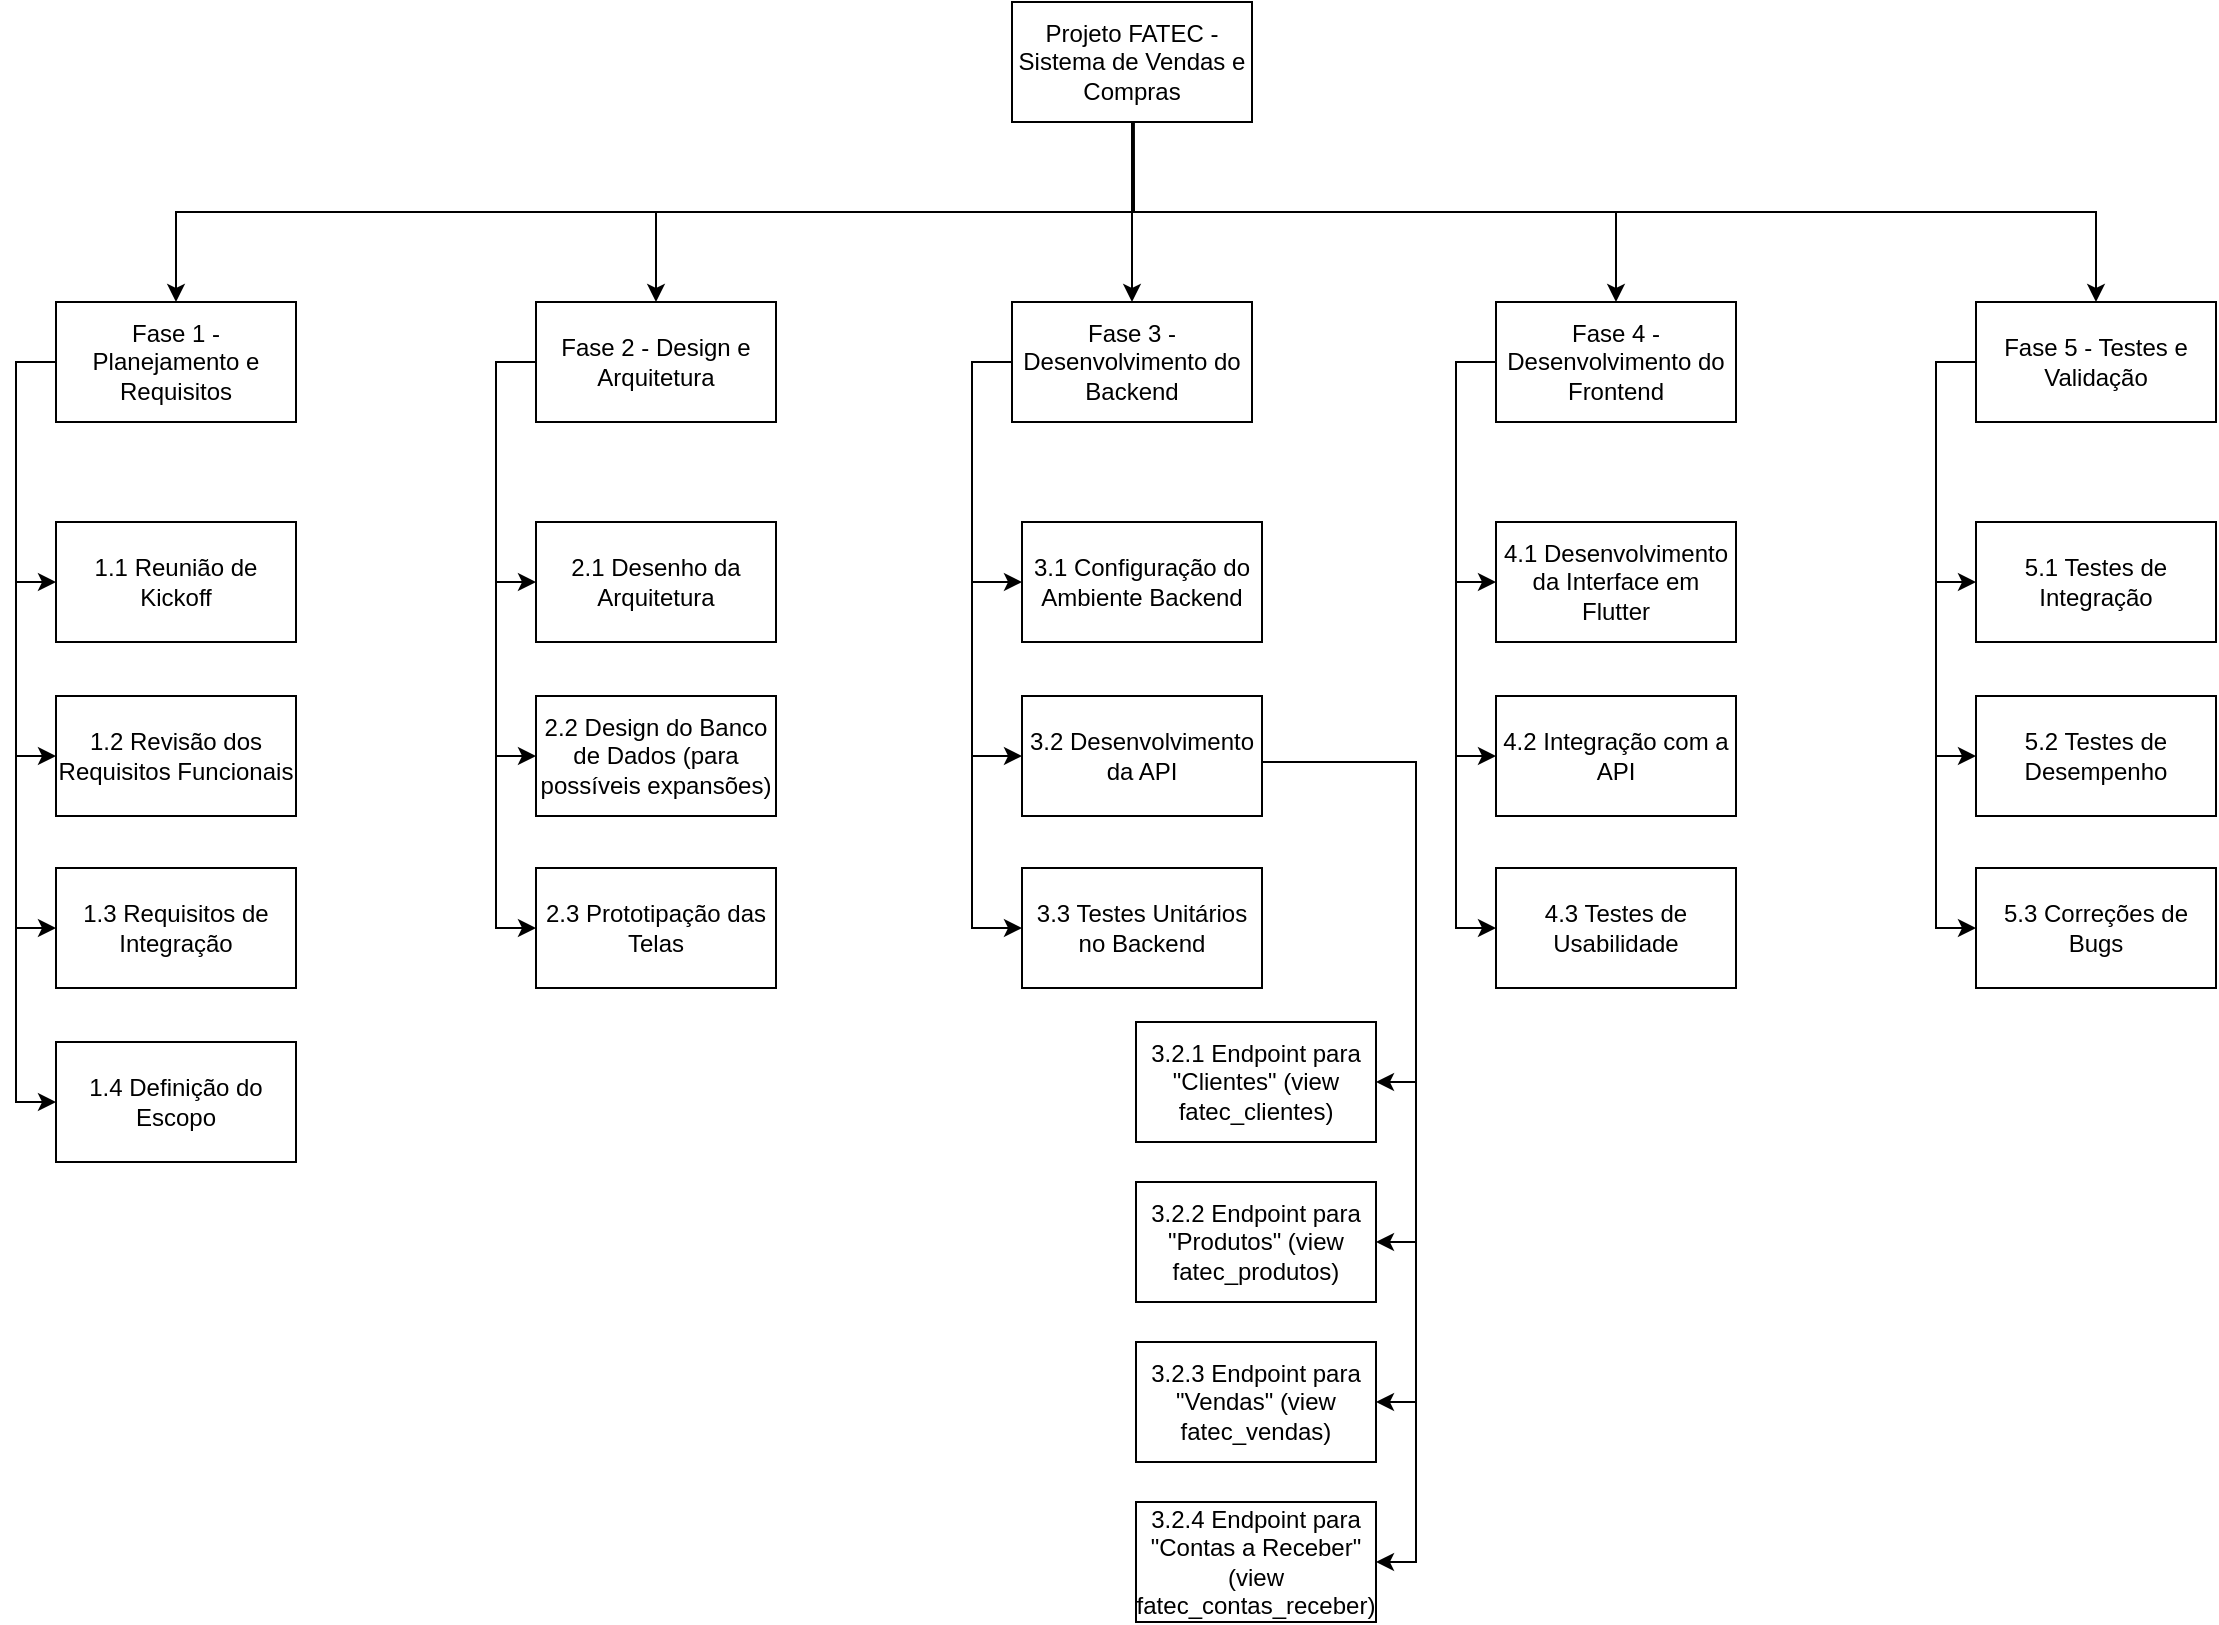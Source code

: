 <mxfile version="24.7.8">
  <diagram id="prtHgNgQTEPvFCAcTncT" name="Page-1">
    <mxGraphModel dx="1434" dy="844" grid="1" gridSize="10" guides="1" tooltips="1" connect="1" arrows="1" fold="1" page="1" pageScale="1" pageWidth="1169" pageHeight="827" math="0" shadow="0">
      <root>
        <mxCell id="0" />
        <mxCell id="1" parent="0" />
        <mxCell id="tIHRY-3RhcEeKSHxBCo6-1" value="Projeto FATEC - Sistema de Vendas e Compras" style="rounded=0;whiteSpace=wrap;html=1;points=[[0,0,0,0,0],[0,0.25,0,0,0],[0,0.5,0,0,0],[0,0.75,0,0,0],[0,1,0,0,0],[0.25,0,0,0,0],[0.25,1,0,0,0],[0.5,0,0,0,0],[0.5,1,0,0,0],[0.75,0,0,0,0],[0.75,1,0,0,0],[1,0,0,0,0],[1,0.25,0,0,0],[1,0.5,0,0,0],[1,0.75,0,0,0],[1,1,0,0,0]];" parent="1" vertex="1">
          <mxGeometry x="523" y="10" width="120" height="60" as="geometry" />
        </mxCell>
        <mxCell id="tIHRY-3RhcEeKSHxBCo6-39" value="3.2.1 Endpoint para &quot;Clientes&quot; (view fatec_clientes)" style="rounded=0;whiteSpace=wrap;html=1;" parent="1" vertex="1">
          <mxGeometry x="585" y="520" width="120" height="60" as="geometry" />
        </mxCell>
        <mxCell id="NN94MEbzVgPjQeB1y7oX-23" value="" style="edgeStyle=orthogonalEdgeStyle;rounded=0;orthogonalLoop=1;jettySize=auto;html=1;exitX=1;exitY=0.5;exitDx=0;exitDy=0;exitPerimeter=0;entryX=1;entryY=0.5;entryDx=0;entryDy=0;entryPerimeter=0;" edge="1" parent="1" target="tIHRY-3RhcEeKSHxBCo6-40">
          <mxGeometry relative="1" as="geometry">
            <mxPoint x="650" y="390" as="sourcePoint" />
            <Array as="points">
              <mxPoint x="725" y="390" />
              <mxPoint x="725" y="630" />
            </Array>
          </mxGeometry>
        </mxCell>
        <mxCell id="tIHRY-3RhcEeKSHxBCo6-40" value="3.2.2 Endpoint para &quot;Produtos&quot; (view fatec_produtos)" style="rounded=0;whiteSpace=wrap;html=1;" parent="1" vertex="1">
          <mxGeometry x="585" y="600" width="120" height="60" as="geometry" />
        </mxCell>
        <mxCell id="NN94MEbzVgPjQeB1y7oX-25" value="" style="edgeStyle=orthogonalEdgeStyle;rounded=0;orthogonalLoop=1;jettySize=auto;html=1;exitX=1.017;exitY=0.55;exitDx=0;exitDy=0;exitPerimeter=0;entryX=1;entryY=0.5;entryDx=0;entryDy=0;entryPerimeter=0;" edge="1" parent="1" source="tIHRY-3RhcEeKSHxBCo6-31" target="tIHRY-3RhcEeKSHxBCo6-41">
          <mxGeometry relative="1" as="geometry">
            <Array as="points">
              <mxPoint x="725" y="390" />
              <mxPoint x="725" y="710" />
            </Array>
          </mxGeometry>
        </mxCell>
        <mxCell id="tIHRY-3RhcEeKSHxBCo6-41" value="3.2.3 Endpoint para &quot;Vendas&quot; (view fatec_vendas)" style="rounded=0;whiteSpace=wrap;html=1;" parent="1" vertex="1">
          <mxGeometry x="585" y="680" width="120" height="60" as="geometry" />
        </mxCell>
        <mxCell id="NN94MEbzVgPjQeB1y7oX-27" value="" style="edgeStyle=orthogonalEdgeStyle;rounded=0;orthogonalLoop=1;jettySize=auto;html=1;exitX=0.992;exitY=0.55;exitDx=0;exitDy=0;exitPerimeter=0;entryX=1;entryY=0.5;entryDx=0;entryDy=0;entryPerimeter=0;" edge="1" parent="1" source="tIHRY-3RhcEeKSHxBCo6-31" target="tIHRY-3RhcEeKSHxBCo6-42">
          <mxGeometry relative="1" as="geometry">
            <mxPoint x="785" y="790" as="sourcePoint" />
          </mxGeometry>
        </mxCell>
        <mxCell id="tIHRY-3RhcEeKSHxBCo6-42" value="3.2.4 Endpoint para &quot;Contas a Receber&quot; (view fatec_contas_receber)" style="rounded=0;whiteSpace=wrap;html=1;" parent="1" vertex="1">
          <mxGeometry x="585" y="760" width="120" height="60" as="geometry" />
        </mxCell>
        <mxCell id="NN94MEbzVgPjQeB1y7oX-14" value="" style="group" vertex="1" connectable="0" parent="1">
          <mxGeometry x="45" y="160" width="120" height="430" as="geometry" />
        </mxCell>
        <mxCell id="tIHRY-3RhcEeKSHxBCo6-12" style="edgeStyle=orthogonalEdgeStyle;rounded=0;orthogonalLoop=1;jettySize=auto;html=1;exitX=0;exitY=0.5;exitDx=0;exitDy=0;entryX=0;entryY=0.5;entryDx=0;entryDy=0;" parent="NN94MEbzVgPjQeB1y7oX-14" source="tIHRY-3RhcEeKSHxBCo6-2" target="tIHRY-3RhcEeKSHxBCo6-8" edge="1">
          <mxGeometry relative="1" as="geometry" />
        </mxCell>
        <mxCell id="tIHRY-3RhcEeKSHxBCo6-13" style="edgeStyle=orthogonalEdgeStyle;rounded=0;orthogonalLoop=1;jettySize=auto;html=1;exitX=0;exitY=0.5;exitDx=0;exitDy=0;entryX=0;entryY=0.5;entryDx=0;entryDy=0;" parent="NN94MEbzVgPjQeB1y7oX-14" source="tIHRY-3RhcEeKSHxBCo6-2" target="tIHRY-3RhcEeKSHxBCo6-9" edge="1">
          <mxGeometry relative="1" as="geometry" />
        </mxCell>
        <mxCell id="tIHRY-3RhcEeKSHxBCo6-14" style="edgeStyle=orthogonalEdgeStyle;rounded=0;orthogonalLoop=1;jettySize=auto;html=1;exitX=0;exitY=0.5;exitDx=0;exitDy=0;entryX=0;entryY=0.5;entryDx=0;entryDy=0;" parent="NN94MEbzVgPjQeB1y7oX-14" source="tIHRY-3RhcEeKSHxBCo6-2" target="tIHRY-3RhcEeKSHxBCo6-10" edge="1">
          <mxGeometry relative="1" as="geometry" />
        </mxCell>
        <mxCell id="tIHRY-3RhcEeKSHxBCo6-15" style="edgeStyle=orthogonalEdgeStyle;rounded=0;orthogonalLoop=1;jettySize=auto;html=1;exitX=0;exitY=0.5;exitDx=0;exitDy=0;entryX=0;entryY=0.5;entryDx=0;entryDy=0;" parent="NN94MEbzVgPjQeB1y7oX-14" source="tIHRY-3RhcEeKSHxBCo6-2" target="tIHRY-3RhcEeKSHxBCo6-11" edge="1">
          <mxGeometry relative="1" as="geometry" />
        </mxCell>
        <mxCell id="tIHRY-3RhcEeKSHxBCo6-2" value="Fase 1 - Planejamento e Requisitos" style="rounded=0;whiteSpace=wrap;html=1;" parent="NN94MEbzVgPjQeB1y7oX-14" vertex="1">
          <mxGeometry width="120" height="60" as="geometry" />
        </mxCell>
        <mxCell id="tIHRY-3RhcEeKSHxBCo6-8" value="1.1 Reunião de Kickoff" style="rounded=0;whiteSpace=wrap;html=1;" parent="NN94MEbzVgPjQeB1y7oX-14" vertex="1">
          <mxGeometry y="110" width="120" height="60" as="geometry" />
        </mxCell>
        <mxCell id="tIHRY-3RhcEeKSHxBCo6-9" value="1.2 Revisão dos Requisitos Funcionais" style="rounded=0;whiteSpace=wrap;html=1;" parent="NN94MEbzVgPjQeB1y7oX-14" vertex="1">
          <mxGeometry y="197" width="120" height="60" as="geometry" />
        </mxCell>
        <mxCell id="tIHRY-3RhcEeKSHxBCo6-10" value="1.3 Requisitos de Integração" style="rounded=0;whiteSpace=wrap;html=1;" parent="NN94MEbzVgPjQeB1y7oX-14" vertex="1">
          <mxGeometry y="283" width="120" height="60" as="geometry" />
        </mxCell>
        <mxCell id="tIHRY-3RhcEeKSHxBCo6-11" value="1.4 Definição do Escopo" style="rounded=0;whiteSpace=wrap;html=1;" parent="NN94MEbzVgPjQeB1y7oX-14" vertex="1">
          <mxGeometry y="370" width="120" height="60" as="geometry" />
        </mxCell>
        <mxCell id="NN94MEbzVgPjQeB1y7oX-15" value="" style="group" vertex="1" connectable="0" parent="1">
          <mxGeometry x="285" y="160" width="120" height="343" as="geometry" />
        </mxCell>
        <mxCell id="tIHRY-3RhcEeKSHxBCo6-16" style="edgeStyle=orthogonalEdgeStyle;rounded=0;orthogonalLoop=1;jettySize=auto;html=1;exitX=0;exitY=0.5;exitDx=0;exitDy=0;entryX=0;entryY=0.5;entryDx=0;entryDy=0;" parent="NN94MEbzVgPjQeB1y7oX-15" source="tIHRY-3RhcEeKSHxBCo6-20" target="tIHRY-3RhcEeKSHxBCo6-21" edge="1">
          <mxGeometry relative="1" as="geometry" />
        </mxCell>
        <mxCell id="tIHRY-3RhcEeKSHxBCo6-17" style="edgeStyle=orthogonalEdgeStyle;rounded=0;orthogonalLoop=1;jettySize=auto;html=1;exitX=0;exitY=0.5;exitDx=0;exitDy=0;entryX=0;entryY=0.5;entryDx=0;entryDy=0;" parent="NN94MEbzVgPjQeB1y7oX-15" source="tIHRY-3RhcEeKSHxBCo6-20" target="tIHRY-3RhcEeKSHxBCo6-22" edge="1">
          <mxGeometry relative="1" as="geometry" />
        </mxCell>
        <mxCell id="tIHRY-3RhcEeKSHxBCo6-18" style="edgeStyle=orthogonalEdgeStyle;rounded=0;orthogonalLoop=1;jettySize=auto;html=1;exitX=0;exitY=0.5;exitDx=0;exitDy=0;entryX=0;entryY=0.5;entryDx=0;entryDy=0;" parent="NN94MEbzVgPjQeB1y7oX-15" source="tIHRY-3RhcEeKSHxBCo6-20" target="tIHRY-3RhcEeKSHxBCo6-23" edge="1">
          <mxGeometry relative="1" as="geometry" />
        </mxCell>
        <mxCell id="tIHRY-3RhcEeKSHxBCo6-20" value="Fase 2 - Design e Arquitetura" style="rounded=0;whiteSpace=wrap;html=1;" parent="NN94MEbzVgPjQeB1y7oX-15" vertex="1">
          <mxGeometry width="120" height="60" as="geometry" />
        </mxCell>
        <mxCell id="tIHRY-3RhcEeKSHxBCo6-21" value="2.1 Desenho da Arquitetura" style="rounded=0;whiteSpace=wrap;html=1;" parent="NN94MEbzVgPjQeB1y7oX-15" vertex="1">
          <mxGeometry y="110" width="120" height="60" as="geometry" />
        </mxCell>
        <mxCell id="tIHRY-3RhcEeKSHxBCo6-22" value="2.2 Design do Banco de Dados (para possíveis expansões)" style="rounded=0;whiteSpace=wrap;html=1;" parent="NN94MEbzVgPjQeB1y7oX-15" vertex="1">
          <mxGeometry y="197" width="120" height="60" as="geometry" />
        </mxCell>
        <mxCell id="tIHRY-3RhcEeKSHxBCo6-23" value="2.3 Prototipação das Telas" style="rounded=0;whiteSpace=wrap;html=1;" parent="NN94MEbzVgPjQeB1y7oX-15" vertex="1">
          <mxGeometry y="283" width="120" height="60" as="geometry" />
        </mxCell>
        <mxCell id="NN94MEbzVgPjQeB1y7oX-16" value="" style="group" vertex="1" connectable="0" parent="1">
          <mxGeometry x="523" y="160" width="125" height="343" as="geometry" />
        </mxCell>
        <mxCell id="tIHRY-3RhcEeKSHxBCo6-25" style="edgeStyle=orthogonalEdgeStyle;rounded=0;orthogonalLoop=1;jettySize=auto;html=1;exitX=0;exitY=0.5;exitDx=0;exitDy=0;entryX=0;entryY=0.5;entryDx=0;entryDy=0;" parent="NN94MEbzVgPjQeB1y7oX-16" source="tIHRY-3RhcEeKSHxBCo6-29" target="tIHRY-3RhcEeKSHxBCo6-30" edge="1">
          <mxGeometry relative="1" as="geometry" />
        </mxCell>
        <mxCell id="tIHRY-3RhcEeKSHxBCo6-26" style="edgeStyle=orthogonalEdgeStyle;rounded=0;orthogonalLoop=1;jettySize=auto;html=1;exitX=0;exitY=0.5;exitDx=0;exitDy=0;entryX=0;entryY=0.5;entryDx=0;entryDy=0;" parent="NN94MEbzVgPjQeB1y7oX-16" source="tIHRY-3RhcEeKSHxBCo6-29" target="tIHRY-3RhcEeKSHxBCo6-31" edge="1">
          <mxGeometry relative="1" as="geometry" />
        </mxCell>
        <mxCell id="tIHRY-3RhcEeKSHxBCo6-27" style="edgeStyle=orthogonalEdgeStyle;rounded=0;orthogonalLoop=1;jettySize=auto;html=1;exitX=0;exitY=0.5;exitDx=0;exitDy=0;entryX=0;entryY=0.5;entryDx=0;entryDy=0;" parent="NN94MEbzVgPjQeB1y7oX-16" source="tIHRY-3RhcEeKSHxBCo6-29" target="tIHRY-3RhcEeKSHxBCo6-32" edge="1">
          <mxGeometry relative="1" as="geometry" />
        </mxCell>
        <mxCell id="tIHRY-3RhcEeKSHxBCo6-29" value="Fase 3 - Desenvolvimento do Backend" style="rounded=0;whiteSpace=wrap;html=1;" parent="NN94MEbzVgPjQeB1y7oX-16" vertex="1">
          <mxGeometry width="120" height="60" as="geometry" />
        </mxCell>
        <mxCell id="tIHRY-3RhcEeKSHxBCo6-30" value="3.1 Configuração do Ambiente Backend" style="rounded=0;whiteSpace=wrap;html=1;" parent="NN94MEbzVgPjQeB1y7oX-16" vertex="1">
          <mxGeometry x="5" y="110" width="120" height="60" as="geometry" />
        </mxCell>
        <mxCell id="tIHRY-3RhcEeKSHxBCo6-31" value="3.2 Desenvolvimento da API" style="rounded=0;whiteSpace=wrap;html=1;points=[[0,0,0,0,0],[0,0.25,0,0,0],[0,0.5,0,0,0],[0,0.75,0,0,0],[0,1,0,0,0],[0.25,0,0,0,0],[0.25,1,0,0,0],[0.5,0,0,0,0],[0.5,1,0,0,0],[0.75,0,0,0,0],[0.75,1,0,0,0],[1,0,0,0,0],[1,0.25,0,0,0],[1,0.5,0,0,0],[1,0.75,0,0,0],[1,1,0,0,0]];" parent="NN94MEbzVgPjQeB1y7oX-16" vertex="1">
          <mxGeometry x="5" y="197" width="120" height="60" as="geometry" />
        </mxCell>
        <mxCell id="tIHRY-3RhcEeKSHxBCo6-32" value="3.3 Testes Unitários no Backend" style="rounded=0;whiteSpace=wrap;html=1;" parent="NN94MEbzVgPjQeB1y7oX-16" vertex="1">
          <mxGeometry x="5" y="283" width="120" height="60" as="geometry" />
        </mxCell>
        <mxCell id="NN94MEbzVgPjQeB1y7oX-17" value="" style="group" vertex="1" connectable="0" parent="1">
          <mxGeometry x="765" y="160" width="120" height="343" as="geometry" />
        </mxCell>
        <mxCell id="tIHRY-3RhcEeKSHxBCo6-53" style="edgeStyle=orthogonalEdgeStyle;rounded=0;orthogonalLoop=1;jettySize=auto;html=1;exitX=0;exitY=0.5;exitDx=0;exitDy=0;entryX=0;entryY=0.5;entryDx=0;entryDy=0;" parent="NN94MEbzVgPjQeB1y7oX-17" source="tIHRY-3RhcEeKSHxBCo6-57" target="tIHRY-3RhcEeKSHxBCo6-58" edge="1">
          <mxGeometry relative="1" as="geometry" />
        </mxCell>
        <mxCell id="tIHRY-3RhcEeKSHxBCo6-54" style="edgeStyle=orthogonalEdgeStyle;rounded=0;orthogonalLoop=1;jettySize=auto;html=1;exitX=0;exitY=0.5;exitDx=0;exitDy=0;entryX=0;entryY=0.5;entryDx=0;entryDy=0;" parent="NN94MEbzVgPjQeB1y7oX-17" source="tIHRY-3RhcEeKSHxBCo6-57" target="tIHRY-3RhcEeKSHxBCo6-59" edge="1">
          <mxGeometry relative="1" as="geometry" />
        </mxCell>
        <mxCell id="tIHRY-3RhcEeKSHxBCo6-55" style="edgeStyle=orthogonalEdgeStyle;rounded=0;orthogonalLoop=1;jettySize=auto;html=1;exitX=0;exitY=0.5;exitDx=0;exitDy=0;entryX=0;entryY=0.5;entryDx=0;entryDy=0;" parent="NN94MEbzVgPjQeB1y7oX-17" source="tIHRY-3RhcEeKSHxBCo6-57" target="tIHRY-3RhcEeKSHxBCo6-60" edge="1">
          <mxGeometry relative="1" as="geometry" />
        </mxCell>
        <mxCell id="tIHRY-3RhcEeKSHxBCo6-57" value="Fase 4 - Desenvolvimento do Frontend" style="rounded=0;whiteSpace=wrap;html=1;" parent="NN94MEbzVgPjQeB1y7oX-17" vertex="1">
          <mxGeometry width="120" height="60" as="geometry" />
        </mxCell>
        <mxCell id="tIHRY-3RhcEeKSHxBCo6-58" value="4.1 Desenvolvimento da Interface em Flutter" style="rounded=0;whiteSpace=wrap;html=1;" parent="NN94MEbzVgPjQeB1y7oX-17" vertex="1">
          <mxGeometry y="110" width="120" height="60" as="geometry" />
        </mxCell>
        <mxCell id="tIHRY-3RhcEeKSHxBCo6-59" value="4.2 Integração com a API" style="rounded=0;whiteSpace=wrap;html=1;" parent="NN94MEbzVgPjQeB1y7oX-17" vertex="1">
          <mxGeometry y="197" width="120" height="60" as="geometry" />
        </mxCell>
        <mxCell id="tIHRY-3RhcEeKSHxBCo6-60" value="4.3 Testes de Usabilidade" style="rounded=0;whiteSpace=wrap;html=1;" parent="NN94MEbzVgPjQeB1y7oX-17" vertex="1">
          <mxGeometry y="283" width="120" height="60" as="geometry" />
        </mxCell>
        <mxCell id="NN94MEbzVgPjQeB1y7oX-18" value="" style="group" vertex="1" connectable="0" parent="1">
          <mxGeometry x="1005" y="160" width="120" height="343" as="geometry" />
        </mxCell>
        <mxCell id="tIHRY-3RhcEeKSHxBCo6-62" style="edgeStyle=orthogonalEdgeStyle;rounded=0;orthogonalLoop=1;jettySize=auto;html=1;exitX=0;exitY=0.5;exitDx=0;exitDy=0;entryX=0;entryY=0.5;entryDx=0;entryDy=0;" parent="NN94MEbzVgPjQeB1y7oX-18" source="tIHRY-3RhcEeKSHxBCo6-66" target="tIHRY-3RhcEeKSHxBCo6-67" edge="1">
          <mxGeometry relative="1" as="geometry" />
        </mxCell>
        <mxCell id="tIHRY-3RhcEeKSHxBCo6-63" style="edgeStyle=orthogonalEdgeStyle;rounded=0;orthogonalLoop=1;jettySize=auto;html=1;exitX=0;exitY=0.5;exitDx=0;exitDy=0;entryX=0;entryY=0.5;entryDx=0;entryDy=0;" parent="NN94MEbzVgPjQeB1y7oX-18" source="tIHRY-3RhcEeKSHxBCo6-66" target="tIHRY-3RhcEeKSHxBCo6-68" edge="1">
          <mxGeometry relative="1" as="geometry" />
        </mxCell>
        <mxCell id="tIHRY-3RhcEeKSHxBCo6-64" style="edgeStyle=orthogonalEdgeStyle;rounded=0;orthogonalLoop=1;jettySize=auto;html=1;exitX=0;exitY=0.5;exitDx=0;exitDy=0;entryX=0;entryY=0.5;entryDx=0;entryDy=0;" parent="NN94MEbzVgPjQeB1y7oX-18" source="tIHRY-3RhcEeKSHxBCo6-66" target="tIHRY-3RhcEeKSHxBCo6-69" edge="1">
          <mxGeometry relative="1" as="geometry" />
        </mxCell>
        <mxCell id="tIHRY-3RhcEeKSHxBCo6-66" value="Fase 5 - Testes e Validação" style="rounded=0;whiteSpace=wrap;html=1;" parent="NN94MEbzVgPjQeB1y7oX-18" vertex="1">
          <mxGeometry width="120" height="60" as="geometry" />
        </mxCell>
        <mxCell id="tIHRY-3RhcEeKSHxBCo6-67" value="5.1 Testes de Integração" style="rounded=0;whiteSpace=wrap;html=1;" parent="NN94MEbzVgPjQeB1y7oX-18" vertex="1">
          <mxGeometry y="110" width="120" height="60" as="geometry" />
        </mxCell>
        <mxCell id="tIHRY-3RhcEeKSHxBCo6-68" value="&lt;div&gt;5.2 Testes de Desempenho&lt;/div&gt;" style="rounded=0;whiteSpace=wrap;html=1;" parent="NN94MEbzVgPjQeB1y7oX-18" vertex="1">
          <mxGeometry y="197" width="120" height="60" as="geometry" />
        </mxCell>
        <mxCell id="tIHRY-3RhcEeKSHxBCo6-69" value="5.3 Correções de Bugs" style="rounded=0;whiteSpace=wrap;html=1;" parent="NN94MEbzVgPjQeB1y7oX-18" vertex="1">
          <mxGeometry y="283" width="120" height="60" as="geometry" />
        </mxCell>
        <mxCell id="NN94MEbzVgPjQeB1y7oX-21" value="" style="edgeStyle=orthogonalEdgeStyle;rounded=0;orthogonalLoop=1;jettySize=auto;html=1;entryX=1;entryY=0.5;entryDx=0;entryDy=0;entryPerimeter=0;" edge="1" parent="1" source="tIHRY-3RhcEeKSHxBCo6-31" target="tIHRY-3RhcEeKSHxBCo6-39">
          <mxGeometry relative="1" as="geometry">
            <Array as="points">
              <mxPoint x="725" y="390" />
              <mxPoint x="725" y="550" />
            </Array>
          </mxGeometry>
        </mxCell>
        <mxCell id="NN94MEbzVgPjQeB1y7oX-29" value="" style="edgeStyle=orthogonalEdgeStyle;rounded=0;orthogonalLoop=1;jettySize=auto;html=1;exitX=0.5;exitY=1;exitDx=0;exitDy=0;exitPerimeter=0;" edge="1" parent="1" source="tIHRY-3RhcEeKSHxBCo6-1" target="tIHRY-3RhcEeKSHxBCo6-2">
          <mxGeometry relative="1" as="geometry" />
        </mxCell>
        <mxCell id="NN94MEbzVgPjQeB1y7oX-31" value="" style="edgeStyle=orthogonalEdgeStyle;rounded=0;orthogonalLoop=1;jettySize=auto;html=1;exitX=0.508;exitY=1;exitDx=0;exitDy=0;exitPerimeter=0;" edge="1" parent="1" source="tIHRY-3RhcEeKSHxBCo6-1" target="tIHRY-3RhcEeKSHxBCo6-20">
          <mxGeometry relative="1" as="geometry">
            <mxPoint x="345" y="80" as="sourcePoint" />
          </mxGeometry>
        </mxCell>
        <mxCell id="NN94MEbzVgPjQeB1y7oX-33" value="" style="edgeStyle=orthogonalEdgeStyle;rounded=0;orthogonalLoop=1;jettySize=auto;html=1;exitX=0.5;exitY=1;exitDx=0;exitDy=0;exitPerimeter=0;" edge="1" parent="1" source="tIHRY-3RhcEeKSHxBCo6-1" target="tIHRY-3RhcEeKSHxBCo6-57">
          <mxGeometry relative="1" as="geometry">
            <mxPoint x="825" y="80" as="sourcePoint" />
          </mxGeometry>
        </mxCell>
        <mxCell id="NN94MEbzVgPjQeB1y7oX-35" value="" style="edgeStyle=orthogonalEdgeStyle;rounded=0;orthogonalLoop=1;jettySize=auto;html=1;exitX=0.5;exitY=1;exitDx=0;exitDy=0;exitPerimeter=0;" edge="1" parent="1" source="tIHRY-3RhcEeKSHxBCo6-1" target="tIHRY-3RhcEeKSHxBCo6-66">
          <mxGeometry relative="1" as="geometry">
            <mxPoint x="1065" y="80" as="sourcePoint" />
          </mxGeometry>
        </mxCell>
        <mxCell id="NN94MEbzVgPjQeB1y7oX-36" value="" style="edgeStyle=orthogonalEdgeStyle;rounded=0;orthogonalLoop=1;jettySize=auto;html=1;" edge="1" parent="1" source="tIHRY-3RhcEeKSHxBCo6-1" target="tIHRY-3RhcEeKSHxBCo6-29">
          <mxGeometry relative="1" as="geometry">
            <Array as="points">
              <mxPoint x="583" y="150" />
              <mxPoint x="583" y="150" />
            </Array>
          </mxGeometry>
        </mxCell>
      </root>
    </mxGraphModel>
  </diagram>
</mxfile>
